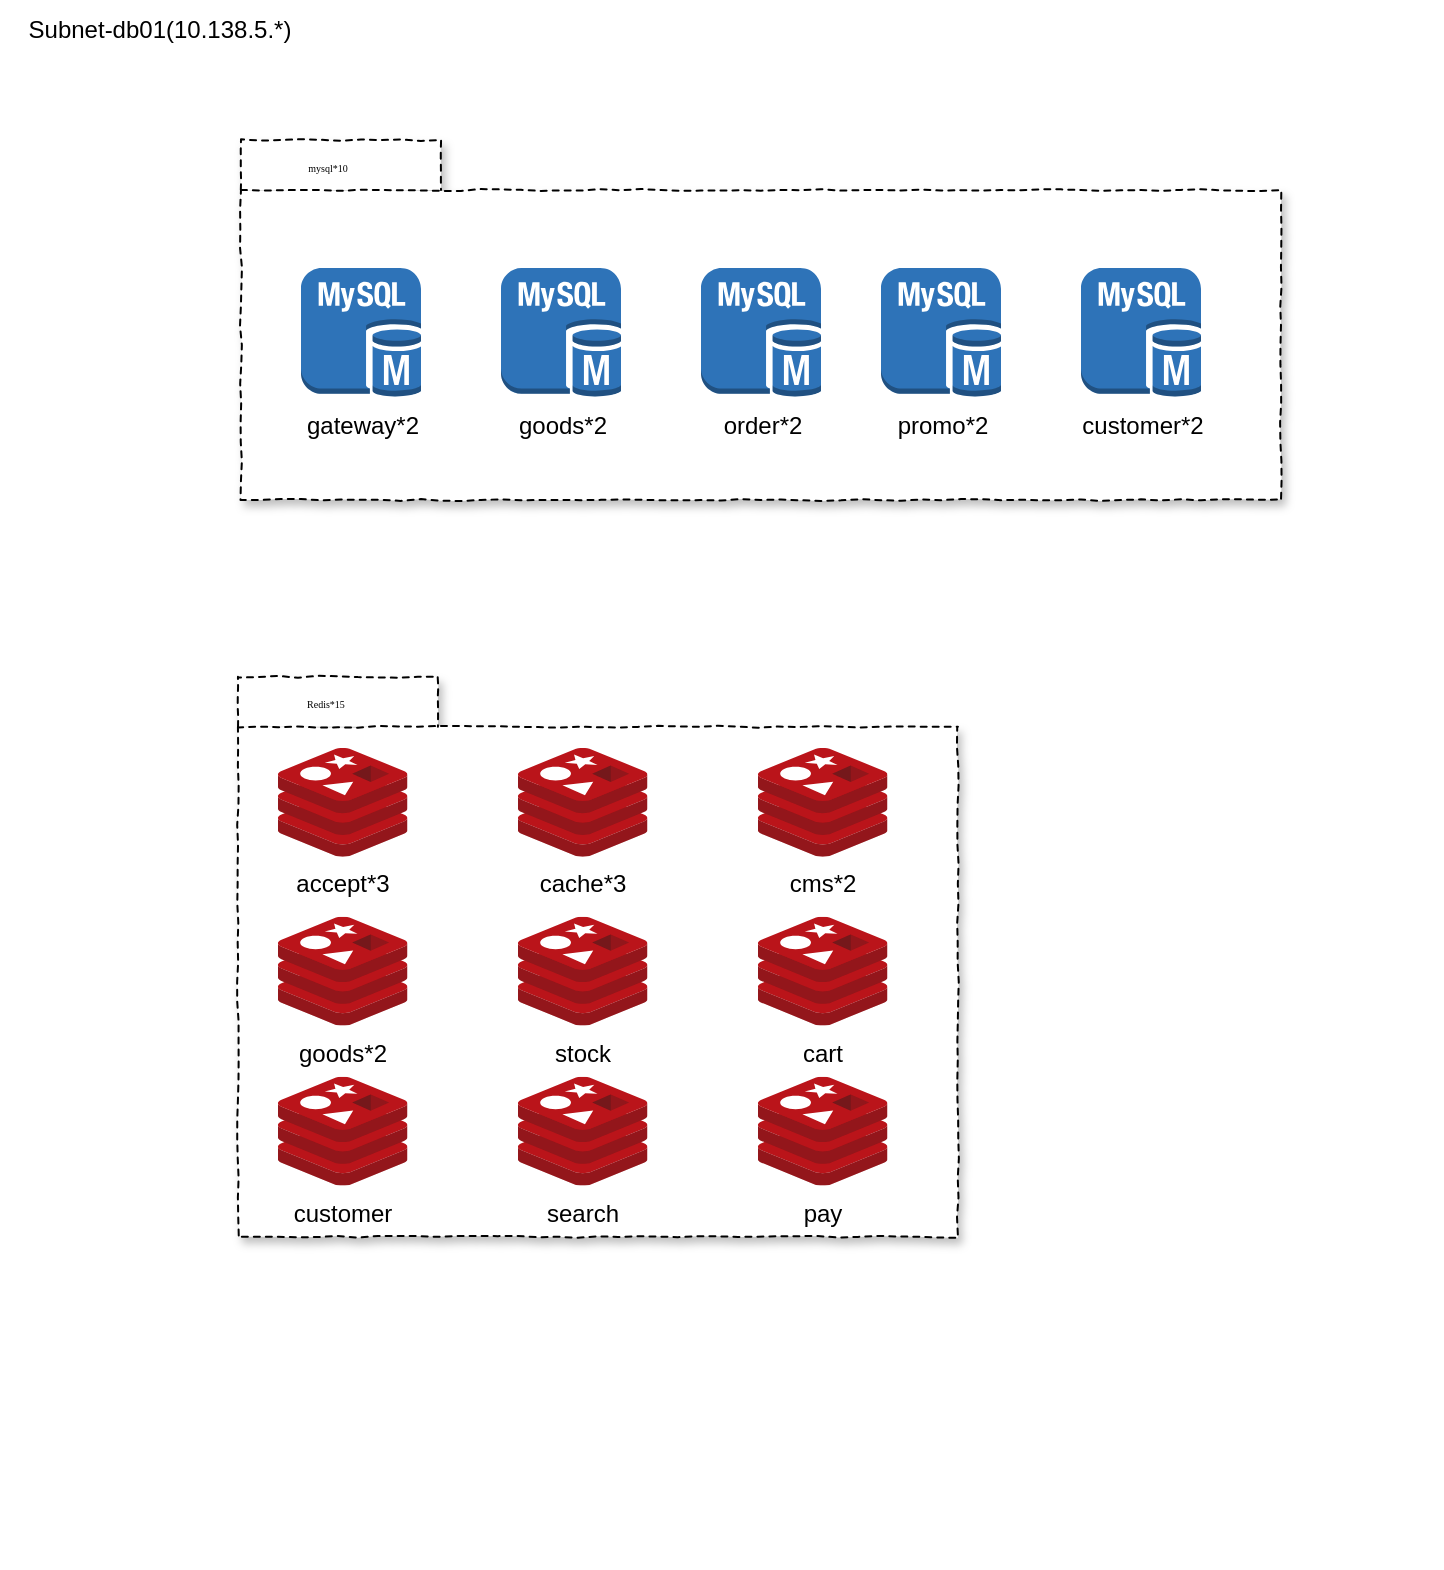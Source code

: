 <mxfile version="20.2.8" type="github">
  <diagram id="0G0_bFfPiu2x_rY5T0mG" name="第 1 页">
    <mxGraphModel dx="1138" dy="635" grid="1" gridSize="10" guides="1" tooltips="1" connect="1" arrows="1" fold="1" page="1" pageScale="1" pageWidth="827" pageHeight="1169" math="0" shadow="0">
      <root>
        <mxCell id="0" />
        <mxCell id="1" parent="0" />
        <mxCell id="-crUn6ps0d602G-CeQ97-7" value="" style="group" vertex="1" connectable="0" parent="1">
          <mxGeometry x="30" y="504" width="691" height="280" as="geometry" />
        </mxCell>
        <mxCell id="-crUn6ps0d602G-CeQ97-23" value="" style="group" vertex="1" connectable="0" parent="-crUn6ps0d602G-CeQ97-7">
          <mxGeometry x="79.996" y="-174" width="368.974" height="288.4" as="geometry" />
        </mxCell>
        <mxCell id="-crUn6ps0d602G-CeQ97-8" value="" style="shape=folder;spacingTop=10;tabWidth=100;tabHeight=25;tabPosition=left;dashed=1;enumerate=0;comic=1;jiggle=1;treeMoving=0;treeFolding=0;deletable=1;rotatable=0;noLabel=0;shadow=1;sketch=0;" vertex="1" parent="-crUn6ps0d602G-CeQ97-23">
          <mxGeometry x="8.974" y="8.4" width="360" height="280" as="geometry" />
        </mxCell>
        <mxCell id="-crUn6ps0d602G-CeQ97-9" value="Redis*15" style="text;html=1;strokeColor=none;fillColor=none;align=center;verticalAlign=middle;whiteSpace=wrap;rounded=0;shadow=1;comic=1;sketch=0;jiggle=1;fontFamily=Verdana;fontSize=5;" vertex="1" parent="-crUn6ps0d602G-CeQ97-23">
          <mxGeometry width="106.1" height="44" as="geometry" />
        </mxCell>
        <mxCell id="-crUn6ps0d602G-CeQ97-14" value="accept*3" style="sketch=0;aspect=fixed;html=1;points=[];align=center;image;fontSize=12;image=img/lib/mscae/Cache_Redis_Product.svg;" vertex="1" parent="-crUn6ps0d602G-CeQ97-23">
          <mxGeometry x="28.974" y="44" width="64.76" height="54.4" as="geometry" />
        </mxCell>
        <mxCell id="-crUn6ps0d602G-CeQ97-15" value="cache*3" style="sketch=0;aspect=fixed;html=1;points=[];align=center;image;fontSize=12;image=img/lib/mscae/Cache_Redis_Product.svg;" vertex="1" parent="-crUn6ps0d602G-CeQ97-23">
          <mxGeometry x="148.974" y="44.0" width="64.76" height="54.4" as="geometry" />
        </mxCell>
        <mxCell id="-crUn6ps0d602G-CeQ97-16" value="goods*2" style="sketch=0;aspect=fixed;html=1;points=[];align=center;image;fontSize=12;image=img/lib/mscae/Cache_Redis_Product.svg;" vertex="1" parent="-crUn6ps0d602G-CeQ97-23">
          <mxGeometry x="28.974" y="128.4" width="64.76" height="54.4" as="geometry" />
        </mxCell>
        <mxCell id="-crUn6ps0d602G-CeQ97-17" value="stock" style="sketch=0;aspect=fixed;html=1;points=[];align=center;image;fontSize=12;image=img/lib/mscae/Cache_Redis_Product.svg;" vertex="1" parent="-crUn6ps0d602G-CeQ97-23">
          <mxGeometry x="148.974" y="128.4" width="64.76" height="54.4" as="geometry" />
        </mxCell>
        <mxCell id="-crUn6ps0d602G-CeQ97-18" value="cms*2" style="sketch=0;aspect=fixed;html=1;points=[];align=center;image;fontSize=12;image=img/lib/mscae/Cache_Redis_Product.svg;" vertex="1" parent="-crUn6ps0d602G-CeQ97-23">
          <mxGeometry x="268.974" y="44.0" width="64.76" height="54.4" as="geometry" />
        </mxCell>
        <mxCell id="-crUn6ps0d602G-CeQ97-19" value="cart" style="sketch=0;aspect=fixed;html=1;points=[];align=center;image;fontSize=12;image=img/lib/mscae/Cache_Redis_Product.svg;" vertex="1" parent="-crUn6ps0d602G-CeQ97-23">
          <mxGeometry x="268.974" y="128.4" width="64.76" height="54.4" as="geometry" />
        </mxCell>
        <mxCell id="-crUn6ps0d602G-CeQ97-20" value="search" style="sketch=0;aspect=fixed;html=1;points=[];align=center;image;fontSize=12;image=img/lib/mscae/Cache_Redis_Product.svg;" vertex="1" parent="-crUn6ps0d602G-CeQ97-23">
          <mxGeometry x="148.974" y="208.4" width="64.76" height="54.4" as="geometry" />
        </mxCell>
        <mxCell id="-crUn6ps0d602G-CeQ97-21" value="customer" style="sketch=0;aspect=fixed;html=1;points=[];align=center;image;fontSize=12;image=img/lib/mscae/Cache_Redis_Product.svg;" vertex="1" parent="-crUn6ps0d602G-CeQ97-23">
          <mxGeometry x="28.974" y="208.4" width="64.76" height="54.4" as="geometry" />
        </mxCell>
        <mxCell id="-crUn6ps0d602G-CeQ97-22" value="pay" style="sketch=0;aspect=fixed;html=1;points=[];align=center;image;fontSize=12;image=img/lib/mscae/Cache_Redis_Product.svg;" vertex="1" parent="-crUn6ps0d602G-CeQ97-23">
          <mxGeometry x="268.974" y="208.4" width="64.76" height="54.4" as="geometry" />
        </mxCell>
        <mxCell id="-crUn6ps0d602G-CeQ97-13" value="Subnet-db01(10.138.5.*)" style="text;html=1;strokeColor=none;fillColor=none;align=center;verticalAlign=middle;whiteSpace=wrap;rounded=0;" vertex="1" parent="1">
          <mxGeometry width="160" height="30" as="geometry" />
        </mxCell>
        <mxCell id="-crUn6ps0d602G-CeQ97-24" value="" style="group" vertex="1" connectable="0" parent="1">
          <mxGeometry x="120.5" y="70" width="540" height="240" as="geometry" />
        </mxCell>
        <mxCell id="-crUn6ps0d602G-CeQ97-32" value="" style="group" vertex="1" connectable="0" parent="-crUn6ps0d602G-CeQ97-24">
          <mxGeometry x="-30.004" y="-10" width="550.004" height="190" as="geometry" />
        </mxCell>
        <mxCell id="-crUn6ps0d602G-CeQ97-25" value="" style="shape=folder;spacingTop=10;tabWidth=100;tabHeight=25;tabPosition=left;dashed=1;enumerate=0;comic=1;jiggle=1;treeMoving=0;treeFolding=0;deletable=1;rotatable=0;noLabel=0;shadow=1;sketch=0;" vertex="1" parent="-crUn6ps0d602G-CeQ97-32">
          <mxGeometry x="30.004" y="10" width="520" height="180" as="geometry" />
        </mxCell>
        <mxCell id="-crUn6ps0d602G-CeQ97-26" value="mysql*10" style="text;html=1;strokeColor=none;fillColor=none;align=center;verticalAlign=middle;whiteSpace=wrap;rounded=0;shadow=1;comic=1;sketch=0;jiggle=1;fontFamily=Verdana;fontSize=5;" vertex="1" parent="-crUn6ps0d602G-CeQ97-32">
          <mxGeometry width="148.235" height="48" as="geometry" />
        </mxCell>
        <mxCell id="-crUn6ps0d602G-CeQ97-27" value="gateway*2" style="outlineConnect=0;dashed=0;verticalLabelPosition=bottom;verticalAlign=top;align=center;html=1;shape=mxgraph.aws3.mysql_db_instance;fillColor=#2E73B8;gradientColor=none;" vertex="1" parent="-crUn6ps0d602G-CeQ97-32">
          <mxGeometry x="60.004" y="74" width="60" height="64.5" as="geometry" />
        </mxCell>
        <mxCell id="-crUn6ps0d602G-CeQ97-28" value="goods*2" style="outlineConnect=0;dashed=0;verticalLabelPosition=bottom;verticalAlign=top;align=center;html=1;shape=mxgraph.aws3.mysql_db_instance;fillColor=#2E73B8;gradientColor=none;" vertex="1" parent="-crUn6ps0d602G-CeQ97-32">
          <mxGeometry x="160.004" y="74" width="60" height="64.5" as="geometry" />
        </mxCell>
        <mxCell id="-crUn6ps0d602G-CeQ97-29" value="order*2" style="outlineConnect=0;dashed=0;verticalLabelPosition=bottom;verticalAlign=top;align=center;html=1;shape=mxgraph.aws3.mysql_db_instance;fillColor=#2E73B8;gradientColor=none;" vertex="1" parent="-crUn6ps0d602G-CeQ97-32">
          <mxGeometry x="260.004" y="74" width="60" height="64.5" as="geometry" />
        </mxCell>
        <mxCell id="-crUn6ps0d602G-CeQ97-30" value="promo*2" style="outlineConnect=0;dashed=0;verticalLabelPosition=bottom;verticalAlign=top;align=center;html=1;shape=mxgraph.aws3.mysql_db_instance;fillColor=#2E73B8;gradientColor=none;" vertex="1" parent="-crUn6ps0d602G-CeQ97-32">
          <mxGeometry x="350.004" y="74" width="60" height="64.5" as="geometry" />
        </mxCell>
        <mxCell id="-crUn6ps0d602G-CeQ97-31" value="customer*2" style="outlineConnect=0;dashed=0;verticalLabelPosition=bottom;verticalAlign=top;align=center;html=1;shape=mxgraph.aws3.mysql_db_instance;fillColor=#2E73B8;gradientColor=none;" vertex="1" parent="-crUn6ps0d602G-CeQ97-32">
          <mxGeometry x="450.004" y="74" width="60" height="64.5" as="geometry" />
        </mxCell>
      </root>
    </mxGraphModel>
  </diagram>
</mxfile>
